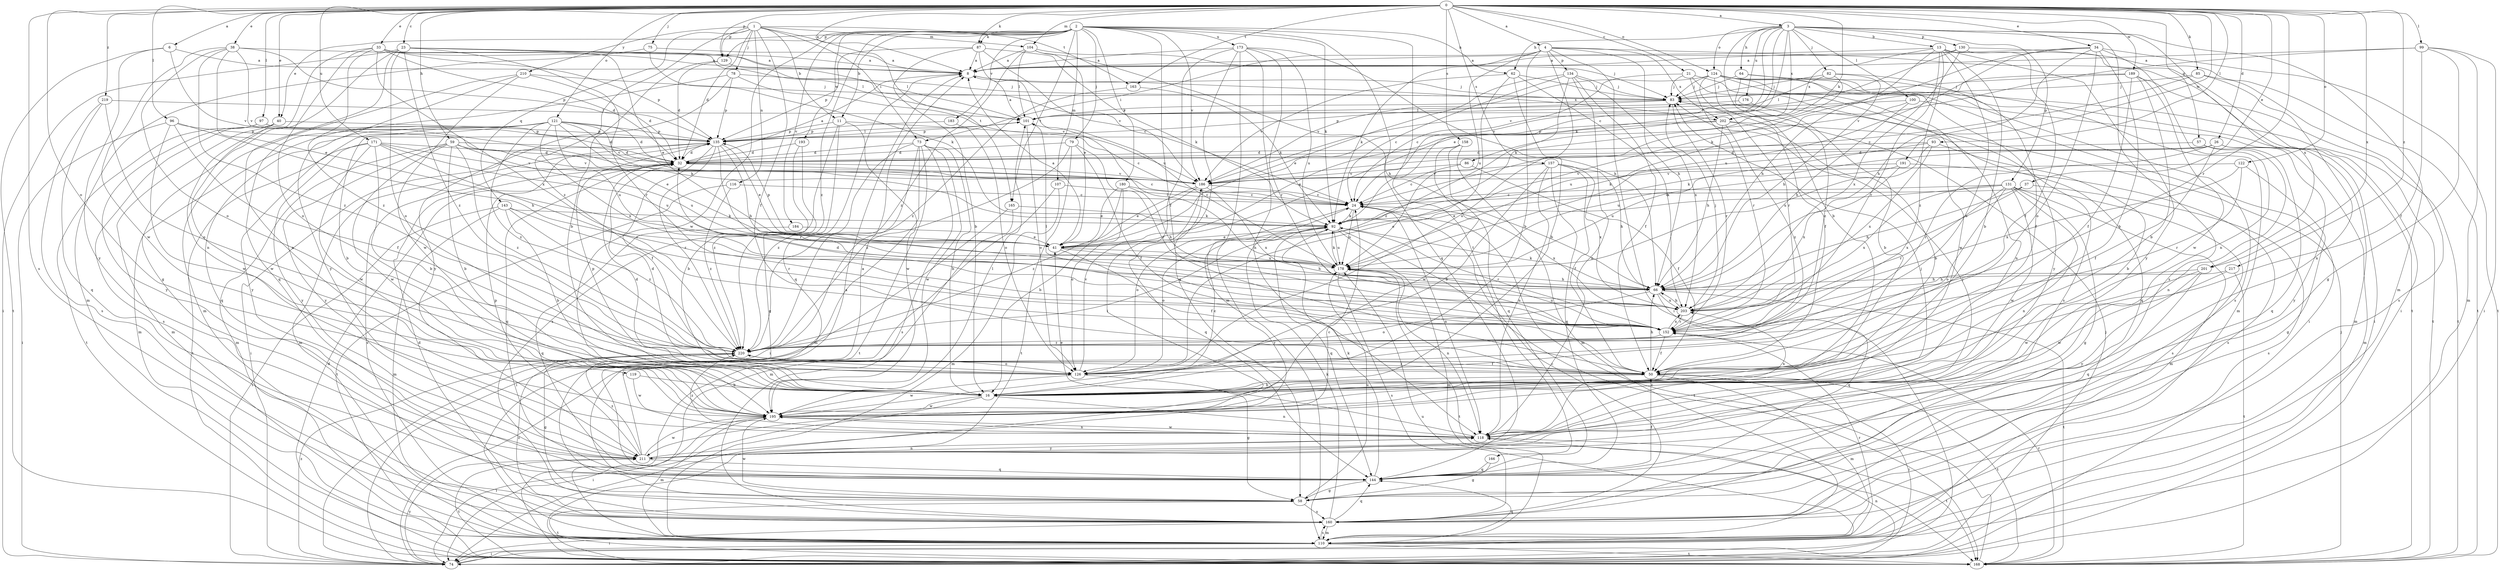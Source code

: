 strict digraph  {
0;
1;
2;
3;
4;
6;
8;
11;
13;
16;
21;
23;
24;
26;
32;
33;
34;
37;
38;
40;
41;
50;
57;
58;
59;
62;
64;
66;
73;
74;
75;
78;
79;
82;
83;
85;
86;
87;
92;
93;
96;
97;
99;
100;
101;
104;
107;
110;
116;
118;
119;
121;
122;
124;
126;
129;
130;
131;
134;
135;
143;
144;
152;
157;
158;
160;
163;
165;
166;
168;
171;
173;
176;
178;
180;
183;
184;
186;
189;
191;
193;
195;
201;
202;
203;
210;
211;
217;
219;
220;
0 -> 3  [label=a];
0 -> 4  [label=a];
0 -> 6  [label=a];
0 -> 8  [label=a];
0 -> 21  [label=c];
0 -> 23  [label=c];
0 -> 26  [label=d];
0 -> 33  [label=e];
0 -> 34  [label=e];
0 -> 37  [label=e];
0 -> 38  [label=e];
0 -> 40  [label=e];
0 -> 57  [label=g];
0 -> 59  [label=h];
0 -> 75  [label=j];
0 -> 85  [label=k];
0 -> 86  [label=k];
0 -> 87  [label=k];
0 -> 93  [label=l];
0 -> 96  [label=l];
0 -> 97  [label=l];
0 -> 99  [label=l];
0 -> 104  [label=m];
0 -> 119  [label=o];
0 -> 121  [label=o];
0 -> 122  [label=o];
0 -> 124  [label=o];
0 -> 129  [label=p];
0 -> 152  [label=r];
0 -> 157  [label=s];
0 -> 158  [label=s];
0 -> 160  [label=s];
0 -> 163  [label=t];
0 -> 171  [label=u];
0 -> 189  [label=w];
0 -> 191  [label=w];
0 -> 201  [label=x];
0 -> 217  [label=z];
0 -> 219  [label=z];
1 -> 11  [label=b];
1 -> 32  [label=d];
1 -> 50  [label=f];
1 -> 73  [label=i];
1 -> 78  [label=j];
1 -> 104  [label=m];
1 -> 116  [label=n];
1 -> 129  [label=p];
1 -> 143  [label=q];
1 -> 163  [label=t];
1 -> 165  [label=t];
1 -> 210  [label=y];
1 -> 220  [label=z];
2 -> 11  [label=b];
2 -> 40  [label=e];
2 -> 50  [label=f];
2 -> 62  [label=h];
2 -> 79  [label=j];
2 -> 87  [label=k];
2 -> 92  [label=k];
2 -> 107  [label=m];
2 -> 129  [label=p];
2 -> 144  [label=q];
2 -> 165  [label=t];
2 -> 166  [label=t];
2 -> 173  [label=u];
2 -> 180  [label=v];
2 -> 183  [label=v];
2 -> 184  [label=v];
2 -> 186  [label=v];
2 -> 193  [label=w];
2 -> 195  [label=w];
2 -> 220  [label=z];
3 -> 13  [label=b];
3 -> 16  [label=b];
3 -> 24  [label=c];
3 -> 41  [label=e];
3 -> 62  [label=h];
3 -> 64  [label=h];
3 -> 82  [label=j];
3 -> 92  [label=k];
3 -> 100  [label=l];
3 -> 110  [label=m];
3 -> 124  [label=o];
3 -> 130  [label=p];
3 -> 131  [label=p];
3 -> 160  [label=s];
3 -> 176  [label=u];
3 -> 201  [label=x];
3 -> 202  [label=x];
4 -> 16  [label=b];
4 -> 66  [label=h];
4 -> 73  [label=i];
4 -> 74  [label=i];
4 -> 92  [label=k];
4 -> 126  [label=o];
4 -> 134  [label=p];
4 -> 168  [label=t];
4 -> 178  [label=u];
4 -> 202  [label=x];
6 -> 8  [label=a];
6 -> 168  [label=t];
6 -> 186  [label=v];
6 -> 211  [label=y];
8 -> 83  [label=j];
8 -> 144  [label=q];
8 -> 202  [label=x];
11 -> 24  [label=c];
11 -> 58  [label=g];
11 -> 135  [label=p];
11 -> 160  [label=s];
11 -> 195  [label=w];
13 -> 8  [label=a];
13 -> 16  [label=b];
13 -> 66  [label=h];
13 -> 74  [label=i];
13 -> 126  [label=o];
13 -> 152  [label=r];
13 -> 202  [label=x];
13 -> 211  [label=y];
13 -> 220  [label=z];
16 -> 32  [label=d];
16 -> 74  [label=i];
16 -> 118  [label=n];
16 -> 135  [label=p];
16 -> 195  [label=w];
21 -> 24  [label=c];
21 -> 74  [label=i];
21 -> 83  [label=j];
21 -> 152  [label=r];
21 -> 160  [label=s];
23 -> 8  [label=a];
23 -> 41  [label=e];
23 -> 58  [label=g];
23 -> 74  [label=i];
23 -> 101  [label=l];
23 -> 118  [label=n];
23 -> 126  [label=o];
23 -> 152  [label=r];
23 -> 220  [label=z];
24 -> 92  [label=k];
24 -> 118  [label=n];
24 -> 126  [label=o];
24 -> 178  [label=u];
24 -> 203  [label=x];
26 -> 32  [label=d];
26 -> 50  [label=f];
26 -> 92  [label=k];
26 -> 110  [label=m];
26 -> 152  [label=r];
26 -> 178  [label=u];
26 -> 211  [label=y];
32 -> 8  [label=a];
32 -> 24  [label=c];
32 -> 144  [label=q];
32 -> 160  [label=s];
32 -> 186  [label=v];
33 -> 8  [label=a];
33 -> 32  [label=d];
33 -> 101  [label=l];
33 -> 118  [label=n];
33 -> 126  [label=o];
33 -> 135  [label=p];
33 -> 203  [label=x];
33 -> 220  [label=z];
34 -> 8  [label=a];
34 -> 16  [label=b];
34 -> 66  [label=h];
34 -> 92  [label=k];
34 -> 118  [label=n];
34 -> 126  [label=o];
34 -> 168  [label=t];
34 -> 178  [label=u];
37 -> 24  [label=c];
37 -> 66  [label=h];
37 -> 160  [label=s];
37 -> 203  [label=x];
38 -> 8  [label=a];
38 -> 41  [label=e];
38 -> 126  [label=o];
38 -> 135  [label=p];
38 -> 186  [label=v];
38 -> 195  [label=w];
38 -> 220  [label=z];
40 -> 110  [label=m];
40 -> 135  [label=p];
40 -> 160  [label=s];
40 -> 195  [label=w];
41 -> 8  [label=a];
41 -> 50  [label=f];
41 -> 66  [label=h];
41 -> 135  [label=p];
41 -> 178  [label=u];
50 -> 16  [label=b];
50 -> 66  [label=h];
50 -> 74  [label=i];
50 -> 110  [label=m];
50 -> 168  [label=t];
50 -> 220  [label=z];
57 -> 32  [label=d];
57 -> 118  [label=n];
57 -> 144  [label=q];
58 -> 8  [label=a];
58 -> 160  [label=s];
58 -> 168  [label=t];
58 -> 178  [label=u];
58 -> 195  [label=w];
59 -> 16  [label=b];
59 -> 32  [label=d];
59 -> 110  [label=m];
59 -> 178  [label=u];
59 -> 186  [label=v];
59 -> 195  [label=w];
59 -> 211  [label=y];
59 -> 220  [label=z];
62 -> 16  [label=b];
62 -> 83  [label=j];
62 -> 126  [label=o];
62 -> 186  [label=v];
62 -> 203  [label=x];
64 -> 74  [label=i];
64 -> 83  [label=j];
64 -> 211  [label=y];
64 -> 220  [label=z];
66 -> 92  [label=k];
66 -> 126  [label=o];
66 -> 144  [label=q];
66 -> 168  [label=t];
66 -> 203  [label=x];
73 -> 16  [label=b];
73 -> 32  [label=d];
73 -> 74  [label=i];
73 -> 110  [label=m];
73 -> 160  [label=s];
73 -> 168  [label=t];
73 -> 195  [label=w];
73 -> 220  [label=z];
74 -> 83  [label=j];
74 -> 118  [label=n];
74 -> 178  [label=u];
74 -> 211  [label=y];
74 -> 220  [label=z];
75 -> 8  [label=a];
75 -> 92  [label=k];
75 -> 110  [label=m];
78 -> 83  [label=j];
78 -> 135  [label=p];
78 -> 144  [label=q];
78 -> 186  [label=v];
78 -> 211  [label=y];
79 -> 32  [label=d];
79 -> 50  [label=f];
79 -> 152  [label=r];
79 -> 168  [label=t];
79 -> 220  [label=z];
82 -> 50  [label=f];
82 -> 66  [label=h];
82 -> 83  [label=j];
82 -> 92  [label=k];
82 -> 101  [label=l];
83 -> 101  [label=l];
83 -> 135  [label=p];
83 -> 152  [label=r];
85 -> 24  [label=c];
85 -> 83  [label=j];
85 -> 118  [label=n];
85 -> 160  [label=s];
86 -> 24  [label=c];
86 -> 50  [label=f];
86 -> 186  [label=v];
87 -> 8  [label=a];
87 -> 16  [label=b];
87 -> 92  [label=k];
87 -> 135  [label=p];
87 -> 178  [label=u];
87 -> 186  [label=v];
92 -> 41  [label=e];
92 -> 110  [label=m];
92 -> 126  [label=o];
92 -> 144  [label=q];
92 -> 152  [label=r];
92 -> 168  [label=t];
92 -> 178  [label=u];
92 -> 211  [label=y];
93 -> 16  [label=b];
93 -> 32  [label=d];
93 -> 92  [label=k];
93 -> 178  [label=u];
93 -> 203  [label=x];
96 -> 50  [label=f];
96 -> 66  [label=h];
96 -> 74  [label=i];
96 -> 135  [label=p];
96 -> 195  [label=w];
97 -> 32  [label=d];
97 -> 135  [label=p];
97 -> 168  [label=t];
97 -> 211  [label=y];
99 -> 8  [label=a];
99 -> 50  [label=f];
99 -> 58  [label=g];
99 -> 74  [label=i];
99 -> 110  [label=m];
99 -> 186  [label=v];
100 -> 66  [label=h];
100 -> 101  [label=l];
100 -> 110  [label=m];
100 -> 178  [label=u];
101 -> 8  [label=a];
101 -> 126  [label=o];
101 -> 135  [label=p];
104 -> 8  [label=a];
104 -> 41  [label=e];
104 -> 66  [label=h];
104 -> 83  [label=j];
104 -> 101  [label=l];
104 -> 220  [label=z];
107 -> 24  [label=c];
107 -> 74  [label=i];
107 -> 110  [label=m];
110 -> 74  [label=i];
110 -> 144  [label=q];
110 -> 152  [label=r];
110 -> 160  [label=s];
110 -> 168  [label=t];
116 -> 24  [label=c];
116 -> 168  [label=t];
116 -> 220  [label=z];
118 -> 41  [label=e];
118 -> 83  [label=j];
118 -> 168  [label=t];
118 -> 195  [label=w];
118 -> 211  [label=y];
118 -> 220  [label=z];
119 -> 16  [label=b];
119 -> 195  [label=w];
121 -> 16  [label=b];
121 -> 32  [label=d];
121 -> 41  [label=e];
121 -> 92  [label=k];
121 -> 110  [label=m];
121 -> 135  [label=p];
121 -> 144  [label=q];
121 -> 178  [label=u];
121 -> 186  [label=v];
121 -> 203  [label=x];
121 -> 211  [label=y];
121 -> 220  [label=z];
122 -> 58  [label=g];
122 -> 152  [label=r];
122 -> 186  [label=v];
122 -> 203  [label=x];
124 -> 50  [label=f];
124 -> 83  [label=j];
124 -> 110  [label=m];
124 -> 118  [label=n];
124 -> 152  [label=r];
124 -> 160  [label=s];
124 -> 168  [label=t];
124 -> 186  [label=v];
124 -> 195  [label=w];
126 -> 32  [label=d];
126 -> 58  [label=g];
126 -> 186  [label=v];
126 -> 195  [label=w];
129 -> 16  [label=b];
129 -> 24  [label=c];
129 -> 32  [label=d];
130 -> 8  [label=a];
130 -> 50  [label=f];
130 -> 168  [label=t];
130 -> 186  [label=v];
130 -> 203  [label=x];
131 -> 24  [label=c];
131 -> 41  [label=e];
131 -> 58  [label=g];
131 -> 110  [label=m];
131 -> 118  [label=n];
131 -> 126  [label=o];
131 -> 152  [label=r];
131 -> 160  [label=s];
131 -> 195  [label=w];
131 -> 203  [label=x];
134 -> 24  [label=c];
134 -> 41  [label=e];
134 -> 50  [label=f];
134 -> 83  [label=j];
134 -> 118  [label=n];
134 -> 203  [label=x];
134 -> 220  [label=z];
135 -> 32  [label=d];
135 -> 41  [label=e];
135 -> 50  [label=f];
135 -> 66  [label=h];
135 -> 74  [label=i];
135 -> 101  [label=l];
135 -> 110  [label=m];
135 -> 152  [label=r];
135 -> 220  [label=z];
143 -> 16  [label=b];
143 -> 74  [label=i];
143 -> 92  [label=k];
143 -> 110  [label=m];
143 -> 152  [label=r];
143 -> 220  [label=z];
144 -> 50  [label=f];
144 -> 58  [label=g];
144 -> 92  [label=k];
152 -> 32  [label=d];
152 -> 50  [label=f];
152 -> 101  [label=l];
152 -> 178  [label=u];
152 -> 203  [label=x];
152 -> 220  [label=z];
157 -> 16  [label=b];
157 -> 50  [label=f];
157 -> 66  [label=h];
157 -> 118  [label=n];
157 -> 144  [label=q];
157 -> 186  [label=v];
157 -> 203  [label=x];
158 -> 32  [label=d];
158 -> 110  [label=m];
158 -> 144  [label=q];
158 -> 195  [label=w];
160 -> 24  [label=c];
160 -> 32  [label=d];
160 -> 74  [label=i];
160 -> 92  [label=k];
160 -> 110  [label=m];
160 -> 144  [label=q];
160 -> 220  [label=z];
163 -> 92  [label=k];
163 -> 220  [label=z];
165 -> 74  [label=i];
165 -> 92  [label=k];
165 -> 110  [label=m];
166 -> 58  [label=g];
166 -> 144  [label=q];
168 -> 24  [label=c];
168 -> 32  [label=d];
168 -> 83  [label=j];
168 -> 152  [label=r];
171 -> 16  [label=b];
171 -> 32  [label=d];
171 -> 152  [label=r];
171 -> 168  [label=t];
171 -> 178  [label=u];
171 -> 186  [label=v];
171 -> 195  [label=w];
171 -> 211  [label=y];
173 -> 8  [label=a];
173 -> 58  [label=g];
173 -> 66  [label=h];
173 -> 74  [label=i];
173 -> 110  [label=m];
173 -> 118  [label=n];
173 -> 152  [label=r];
173 -> 178  [label=u];
176 -> 16  [label=b];
176 -> 101  [label=l];
178 -> 66  [label=h];
178 -> 92  [label=k];
178 -> 101  [label=l];
178 -> 118  [label=n];
178 -> 160  [label=s];
178 -> 168  [label=t];
180 -> 16  [label=b];
180 -> 24  [label=c];
180 -> 41  [label=e];
180 -> 66  [label=h];
180 -> 126  [label=o];
183 -> 126  [label=o];
183 -> 135  [label=p];
184 -> 41  [label=e];
184 -> 144  [label=q];
186 -> 24  [label=c];
186 -> 41  [label=e];
186 -> 144  [label=q];
186 -> 203  [label=x];
186 -> 220  [label=z];
189 -> 16  [label=b];
189 -> 50  [label=f];
189 -> 83  [label=j];
189 -> 168  [label=t];
189 -> 186  [label=v];
189 -> 195  [label=w];
191 -> 160  [label=s];
191 -> 178  [label=u];
191 -> 186  [label=v];
191 -> 203  [label=x];
193 -> 16  [label=b];
193 -> 32  [label=d];
193 -> 220  [label=z];
195 -> 24  [label=c];
195 -> 74  [label=i];
195 -> 101  [label=l];
195 -> 110  [label=m];
195 -> 118  [label=n];
195 -> 203  [label=x];
201 -> 66  [label=h];
201 -> 144  [label=q];
201 -> 195  [label=w];
201 -> 211  [label=y];
202 -> 16  [label=b];
202 -> 41  [label=e];
202 -> 66  [label=h];
202 -> 135  [label=p];
202 -> 144  [label=q];
202 -> 220  [label=z];
203 -> 66  [label=h];
203 -> 83  [label=j];
203 -> 152  [label=r];
210 -> 32  [label=d];
210 -> 83  [label=j];
210 -> 110  [label=m];
210 -> 195  [label=w];
210 -> 211  [label=y];
211 -> 8  [label=a];
211 -> 24  [label=c];
211 -> 83  [label=j];
211 -> 118  [label=n];
211 -> 135  [label=p];
211 -> 144  [label=q];
211 -> 168  [label=t];
211 -> 195  [label=w];
211 -> 220  [label=z];
217 -> 66  [label=h];
217 -> 168  [label=t];
217 -> 195  [label=w];
219 -> 101  [label=l];
219 -> 126  [label=o];
219 -> 144  [label=q];
219 -> 160  [label=s];
220 -> 50  [label=f];
220 -> 58  [label=g];
220 -> 126  [label=o];
}
